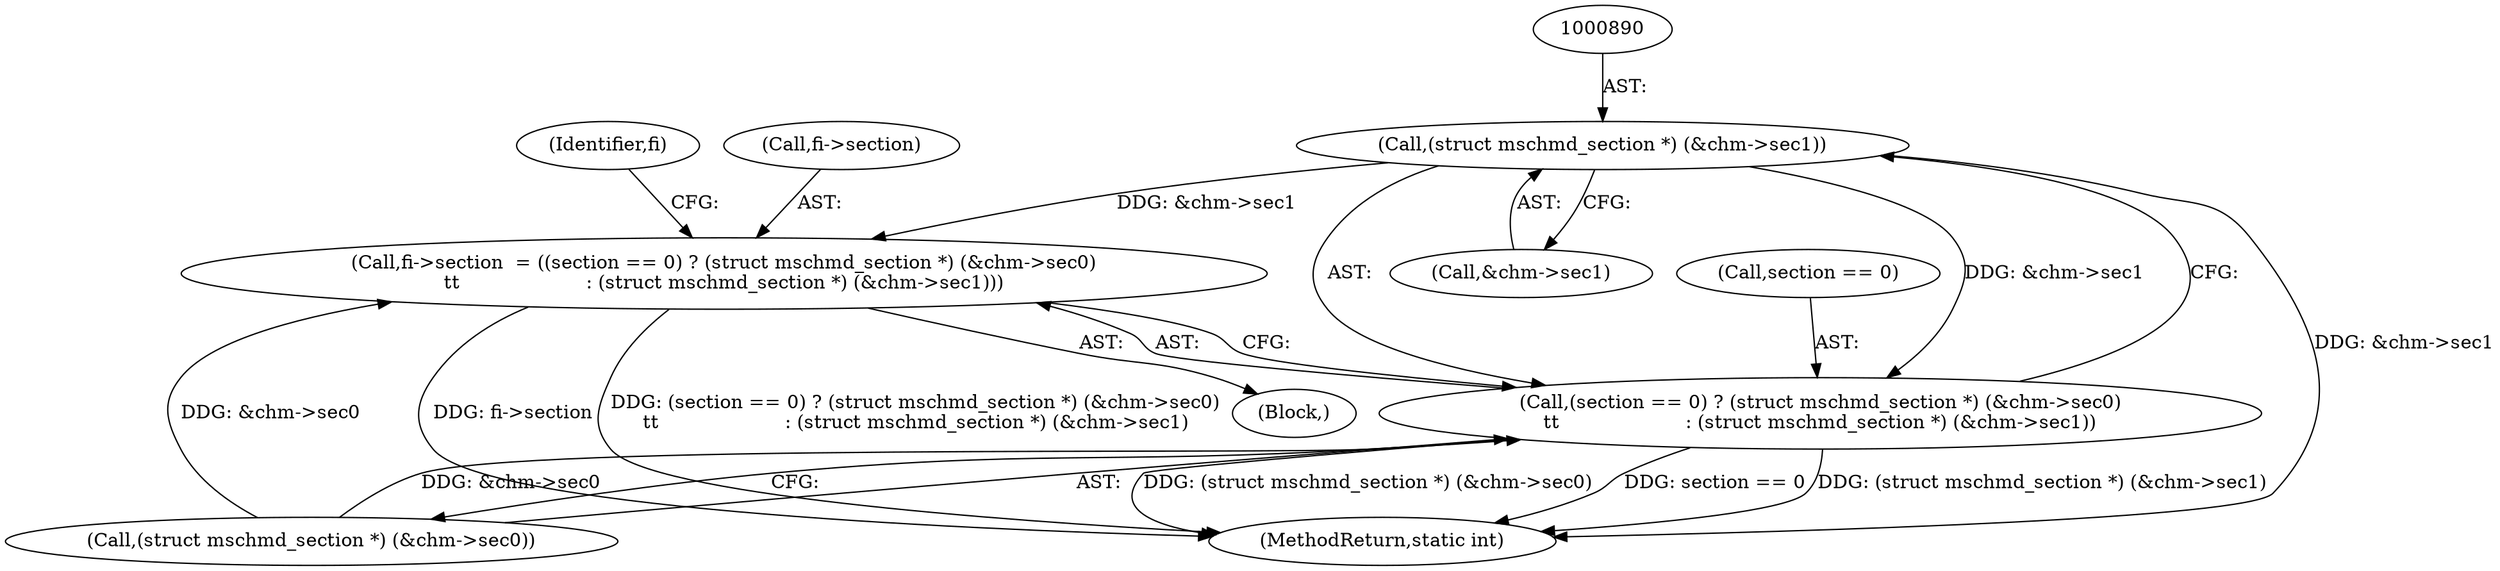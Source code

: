 digraph "0_libmspack_8759da8db6ec9e866cb8eb143313f397f925bb4f@pointer" {
"1000889" [label="(Call,(struct mschmd_section *) (&chm->sec1))"];
"1000875" [label="(Call,fi->section  = ((section == 0) ? (struct mschmd_section *) (&chm->sec0)\n\t\t                     : (struct mschmd_section *) (&chm->sec1)))"];
"1000879" [label="(Call,(section == 0) ? (struct mschmd_section *) (&chm->sec0)\n\t\t                     : (struct mschmd_section *) (&chm->sec1))"];
"1000897" [label="(Identifier,fi)"];
"1000889" [label="(Call,(struct mschmd_section *) (&chm->sec1))"];
"1000876" [label="(Call,fi->section)"];
"1001081" [label="(MethodReturn,static int)"];
"1000891" [label="(Call,&chm->sec1)"];
"1000879" [label="(Call,(section == 0) ? (struct mschmd_section *) (&chm->sec0)\n\t\t                     : (struct mschmd_section *) (&chm->sec1))"];
"1000875" [label="(Call,fi->section  = ((section == 0) ? (struct mschmd_section *) (&chm->sec0)\n\t\t                     : (struct mschmd_section *) (&chm->sec1)))"];
"1000880" [label="(Call,section == 0)"];
"1000770" [label="(Block,)"];
"1000883" [label="(Call,(struct mschmd_section *) (&chm->sec0))"];
"1000889" -> "1000879"  [label="AST: "];
"1000889" -> "1000891"  [label="CFG: "];
"1000890" -> "1000889"  [label="AST: "];
"1000891" -> "1000889"  [label="AST: "];
"1000879" -> "1000889"  [label="CFG: "];
"1000889" -> "1001081"  [label="DDG: &chm->sec1"];
"1000889" -> "1000875"  [label="DDG: &chm->sec1"];
"1000889" -> "1000879"  [label="DDG: &chm->sec1"];
"1000875" -> "1000770"  [label="AST: "];
"1000875" -> "1000879"  [label="CFG: "];
"1000876" -> "1000875"  [label="AST: "];
"1000879" -> "1000875"  [label="AST: "];
"1000897" -> "1000875"  [label="CFG: "];
"1000875" -> "1001081"  [label="DDG: (section == 0) ? (struct mschmd_section *) (&chm->sec0)\n\t\t                     : (struct mschmd_section *) (&chm->sec1)"];
"1000875" -> "1001081"  [label="DDG: fi->section"];
"1000883" -> "1000875"  [label="DDG: &chm->sec0"];
"1000879" -> "1000883"  [label="CFG: "];
"1000880" -> "1000879"  [label="AST: "];
"1000883" -> "1000879"  [label="AST: "];
"1000879" -> "1001081"  [label="DDG: (struct mschmd_section *) (&chm->sec0)"];
"1000879" -> "1001081"  [label="DDG: section == 0"];
"1000879" -> "1001081"  [label="DDG: (struct mschmd_section *) (&chm->sec1)"];
"1000883" -> "1000879"  [label="DDG: &chm->sec0"];
}
